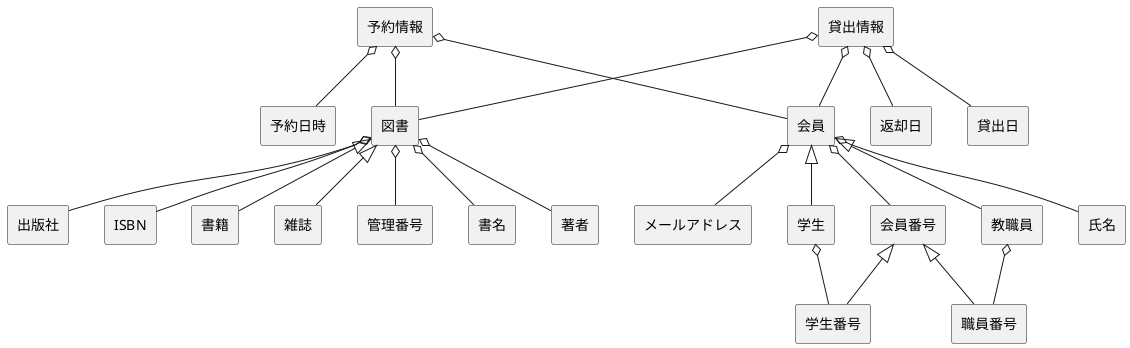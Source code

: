 @startuml 図書館システムドメインモデル 模範解答
skinparam componentStyle rectangle

[会員] <|-- [学生]
[会員] <|-- [教職員]
[会員] o-- [会員番号]
[会員] o-- [氏名]
[会員] o-- [メールアドレス]

[学生] o-- [学生番号]

[教職員] o-- [職員番号]

[会員番号] <|-- [学生番号]
[会員番号] <|-- [職員番号]

[予約情報] o-- [会員]
[予約情報] o-- [予約日時]
[予約情報] o-- [図書]

[図書] <|-- [書籍]
[図書] <|-- [雑誌]
[図書] o-- [管理番号]
[図書] o-- [書名]
[図書] o-- [著者]
[図書] o-- [出版社]
[図書] o-- [ISBN]

[貸出情報] o-- [会員]
[貸出情報] o-- [図書]
[貸出情報] o-- [貸出日]
[貸出情報] o-- [返却日]

@enduml